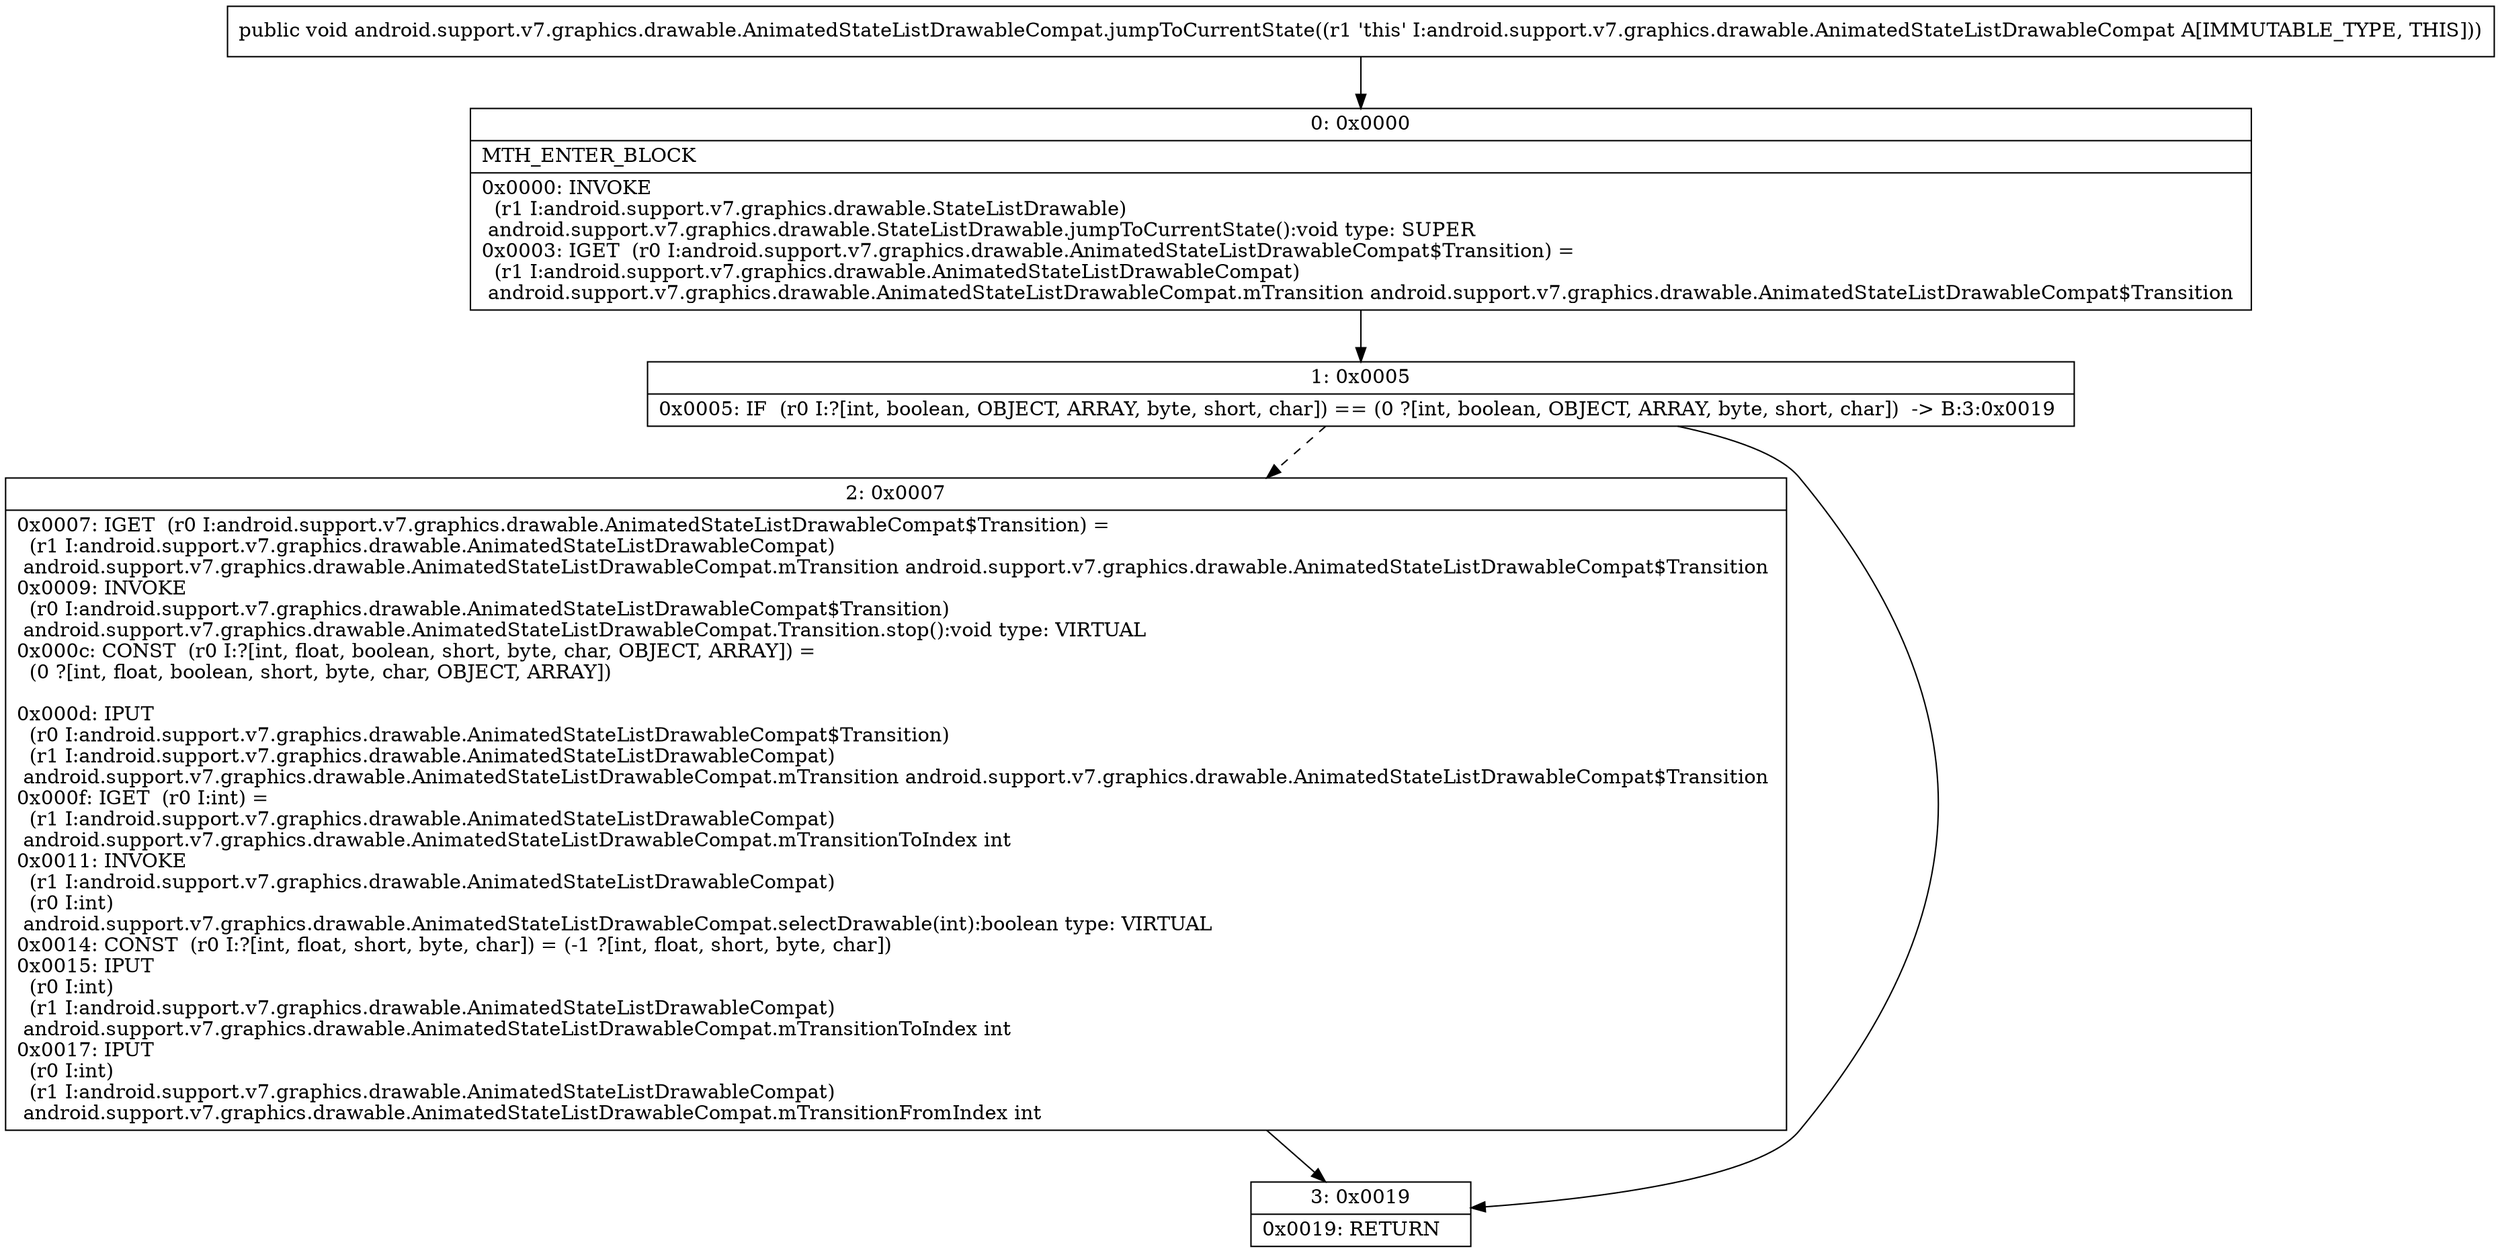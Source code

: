 digraph "CFG forandroid.support.v7.graphics.drawable.AnimatedStateListDrawableCompat.jumpToCurrentState()V" {
Node_0 [shape=record,label="{0\:\ 0x0000|MTH_ENTER_BLOCK\l|0x0000: INVOKE  \l  (r1 I:android.support.v7.graphics.drawable.StateListDrawable)\l android.support.v7.graphics.drawable.StateListDrawable.jumpToCurrentState():void type: SUPER \l0x0003: IGET  (r0 I:android.support.v7.graphics.drawable.AnimatedStateListDrawableCompat$Transition) = \l  (r1 I:android.support.v7.graphics.drawable.AnimatedStateListDrawableCompat)\l android.support.v7.graphics.drawable.AnimatedStateListDrawableCompat.mTransition android.support.v7.graphics.drawable.AnimatedStateListDrawableCompat$Transition \l}"];
Node_1 [shape=record,label="{1\:\ 0x0005|0x0005: IF  (r0 I:?[int, boolean, OBJECT, ARRAY, byte, short, char]) == (0 ?[int, boolean, OBJECT, ARRAY, byte, short, char])  \-\> B:3:0x0019 \l}"];
Node_2 [shape=record,label="{2\:\ 0x0007|0x0007: IGET  (r0 I:android.support.v7.graphics.drawable.AnimatedStateListDrawableCompat$Transition) = \l  (r1 I:android.support.v7.graphics.drawable.AnimatedStateListDrawableCompat)\l android.support.v7.graphics.drawable.AnimatedStateListDrawableCompat.mTransition android.support.v7.graphics.drawable.AnimatedStateListDrawableCompat$Transition \l0x0009: INVOKE  \l  (r0 I:android.support.v7.graphics.drawable.AnimatedStateListDrawableCompat$Transition)\l android.support.v7.graphics.drawable.AnimatedStateListDrawableCompat.Transition.stop():void type: VIRTUAL \l0x000c: CONST  (r0 I:?[int, float, boolean, short, byte, char, OBJECT, ARRAY]) = \l  (0 ?[int, float, boolean, short, byte, char, OBJECT, ARRAY])\l \l0x000d: IPUT  \l  (r0 I:android.support.v7.graphics.drawable.AnimatedStateListDrawableCompat$Transition)\l  (r1 I:android.support.v7.graphics.drawable.AnimatedStateListDrawableCompat)\l android.support.v7.graphics.drawable.AnimatedStateListDrawableCompat.mTransition android.support.v7.graphics.drawable.AnimatedStateListDrawableCompat$Transition \l0x000f: IGET  (r0 I:int) = \l  (r1 I:android.support.v7.graphics.drawable.AnimatedStateListDrawableCompat)\l android.support.v7.graphics.drawable.AnimatedStateListDrawableCompat.mTransitionToIndex int \l0x0011: INVOKE  \l  (r1 I:android.support.v7.graphics.drawable.AnimatedStateListDrawableCompat)\l  (r0 I:int)\l android.support.v7.graphics.drawable.AnimatedStateListDrawableCompat.selectDrawable(int):boolean type: VIRTUAL \l0x0014: CONST  (r0 I:?[int, float, short, byte, char]) = (\-1 ?[int, float, short, byte, char]) \l0x0015: IPUT  \l  (r0 I:int)\l  (r1 I:android.support.v7.graphics.drawable.AnimatedStateListDrawableCompat)\l android.support.v7.graphics.drawable.AnimatedStateListDrawableCompat.mTransitionToIndex int \l0x0017: IPUT  \l  (r0 I:int)\l  (r1 I:android.support.v7.graphics.drawable.AnimatedStateListDrawableCompat)\l android.support.v7.graphics.drawable.AnimatedStateListDrawableCompat.mTransitionFromIndex int \l}"];
Node_3 [shape=record,label="{3\:\ 0x0019|0x0019: RETURN   \l}"];
MethodNode[shape=record,label="{public void android.support.v7.graphics.drawable.AnimatedStateListDrawableCompat.jumpToCurrentState((r1 'this' I:android.support.v7.graphics.drawable.AnimatedStateListDrawableCompat A[IMMUTABLE_TYPE, THIS])) }"];
MethodNode -> Node_0;
Node_0 -> Node_1;
Node_1 -> Node_2[style=dashed];
Node_1 -> Node_3;
Node_2 -> Node_3;
}

